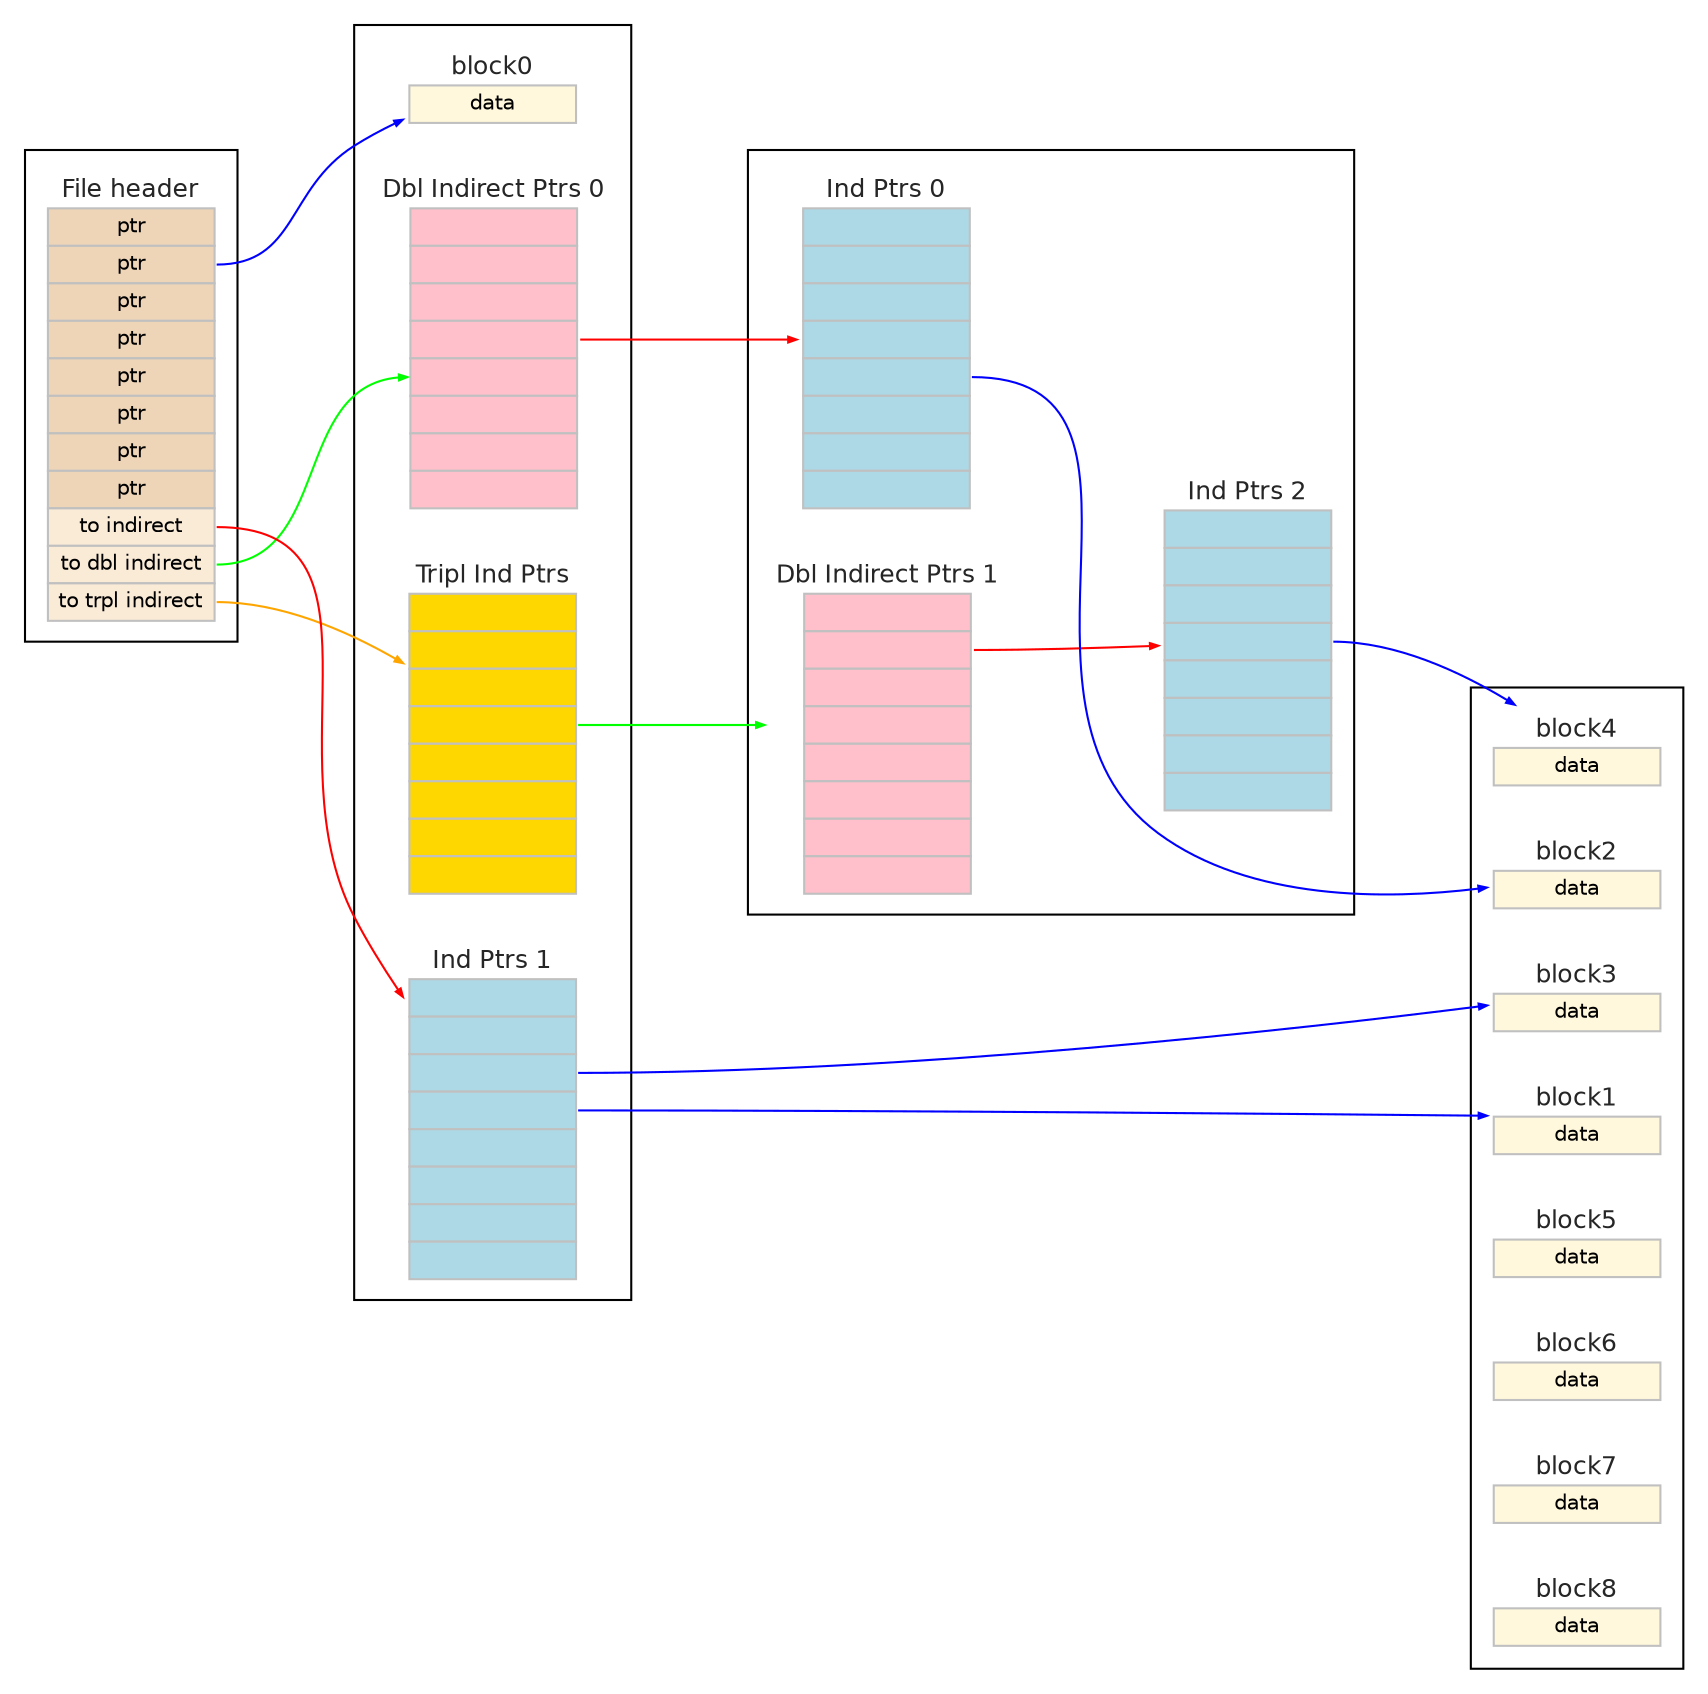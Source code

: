 digraph "memsim/diag/diagsample5" {
	graph [fontname=Helvetica rankdir=LR ranksep=1.0]
	node [fontname=Helvetica fontsize=8 margin="0.04 0.04" shape=none width=0.4]
	edge [arrowsize=0.4]
	top:9 -> dbox0:4 [color=green]
	top:10 -> tbox0 [color=orange]
	dbox1:1 -> ibox2 [color=red]
	tbox0:3 -> dbox1 [color=green]
	top:8 -> ibox1 [color=red]
	ibox0:4 -> tiny2 [color=blue]
	ibox1:3 -> tiny1 [color=blue]
	ibox1:2 -> tiny3 [color=blue]
	ibox2:3 -> tiny4 [color=blue]
	top:1 -> tiny0 [color=blue]
	dbox0:3 -> ibox0 [color=red]
	subgraph cluster_first {
		top [label=<<table border="0.1" cellborder="1" cellspacing="0"><TR><TD border="0.0" ><font face="helvetica" color="grey15" point-size="12">File header</font></TD></TR><tr><td align="text" color="grey" bgcolor="bisque2" height="18" fixedsize="true" width="80" port="0"><font point-size="10">ptr</font></td></tr><tr><td align="text" color="grey" bgcolor="bisque2" height="18" fixedsize="true" width="80" port="1"><font point-size="10">ptr</font></td></tr><tr><td align="text" color="grey" bgcolor="bisque2" height="18" fixedsize="true" width="80" port="2"><font point-size="10">ptr</font></td></tr><tr><td align="text" color="grey" bgcolor="bisque2" height="18" fixedsize="true" width="80" port="3"><font point-size="10">ptr</font></td></tr><tr><td align="text" color="grey" bgcolor="bisque2" height="18" fixedsize="true" width="80" port="4"><font point-size="10">ptr</font></td></tr><tr><td align="text" color="grey" bgcolor="bisque2" height="18" fixedsize="true" width="80" port="5"><font point-size="10">ptr</font></td></tr><tr><td align="text" color="grey" bgcolor="bisque2" height="18" fixedsize="true" width="80" port="6"><font point-size="10">ptr</font></td></tr><tr><td align="text" color="grey" bgcolor="bisque2" height="18" fixedsize="true" width="80" port="7"><font point-size="10">ptr</font></td></tr><tr><td align="text" color="grey" bgcolor="antiquewhite" height="18" fixedsize="true" width="80" port="8"><font point-size="10">to indirect</font></td></tr><tr><td align="text" color="grey" bgcolor="antiquewhite" height="18" fixedsize="true" width="80" port="9"><font point-size="10">to dbl indirect</font></td></tr><tr><td align="text" color="grey" bgcolor="antiquewhite" height="18" fixedsize="true" width="80" port="10"><font point-size="10">to trpl indirect</font></td></tr></table>>]
		rank=sink
	}
	subgraph cluster_second {
		ibox1 [label=<<table border="0.1" cellborder="1" cellspacing="0"><TR><TD border="0.0" ><font face="helvetica" color="grey15" point-size="12">Ind Ptrs 1</font></TD></TR><tr><td align="text" color="grey" bgcolor="lightblue" height="18" fixedsize="true" width="80" port="0"><font point-size="10"> </font></td></tr><tr><td align="text" color="grey" bgcolor="lightblue" height="18" fixedsize="true" width="80" port="1"><font point-size="10"> </font></td></tr><tr><td align="text" color="grey" bgcolor="lightblue" height="18" fixedsize="true" width="80" port="2"><font point-size="10"> </font></td></tr><tr><td align="text" color="grey" bgcolor="lightblue" height="18" fixedsize="true" width="80" port="3"><font point-size="10"> </font></td></tr><tr><td align="text" color="grey" bgcolor="lightblue" height="18" fixedsize="true" width="80" port="4"><font point-size="10"> </font></td></tr><tr><td align="text" color="grey" bgcolor="lightblue" height="18" fixedsize="true" width="80" port="5"><font point-size="10"> </font></td></tr><tr><td align="text" color="grey" bgcolor="lightblue" height="18" fixedsize="true" width="80" port="6"><font point-size="10"> </font></td></tr><tr><td align="text" color="grey" bgcolor="lightblue" height="18" fixedsize="true" width="80" port="7"><font point-size="10"> </font></td></tr></table>>]
		dbox0 [label=<<table border="0.1" cellborder="1" cellspacing="0"><TR><TD border="0.0" ><font face="helvetica" color="grey15" point-size="12">Dbl Indirect Ptrs 0</font></TD></TR><tr><td align="text" color="grey" bgcolor="pink" height="18" fixedsize="true" width="80" port="0"><font point-size="10"> </font></td></tr><tr><td align="text" color="grey" bgcolor="pink" height="18" fixedsize="true" width="80" port="1"><font point-size="10"> </font></td></tr><tr><td align="text" color="grey" bgcolor="pink" height="18" fixedsize="true" width="80" port="2"><font point-size="10"> </font></td></tr><tr><td align="text" color="grey" bgcolor="pink" height="18" fixedsize="true" width="80" port="3"><font point-size="10"> </font></td></tr><tr><td align="text" color="grey" bgcolor="pink" height="18" fixedsize="true" width="80" port="4"><font point-size="10"> </font></td></tr><tr><td align="text" color="grey" bgcolor="pink" height="18" fixedsize="true" width="80" port="5"><font point-size="10"> </font></td></tr><tr><td align="text" color="grey" bgcolor="pink" height="18" fixedsize="true" width="80" port="6"><font point-size="10"> </font></td></tr><tr><td align="text" color="grey" bgcolor="pink" height="18" fixedsize="true" width="80" port="7"><font point-size="10"> </font></td></tr></table>>]
		tbox0 [label=<<table border="0.1" cellborder="1" cellspacing="0"><TR><TD border="0.0" ><font face="helvetica" color="grey15" point-size="12">Tripl Ind Ptrs</font></TD></TR><tr><td align="text" color="grey" bgcolor="gold" height="18" fixedsize="true" width="80" port="0"><font point-size="10"> </font></td></tr><tr><td align="text" color="grey" bgcolor="gold" height="18" fixedsize="true" width="80" port="1"><font point-size="10"> </font></td></tr><tr><td align="text" color="grey" bgcolor="gold" height="18" fixedsize="true" width="80" port="2"><font point-size="10"> </font></td></tr><tr><td align="text" color="grey" bgcolor="gold" height="18" fixedsize="true" width="80" port="3"><font point-size="10"> </font></td></tr><tr><td align="text" color="grey" bgcolor="gold" height="18" fixedsize="true" width="80" port="4"><font point-size="10"> </font></td></tr><tr><td align="text" color="grey" bgcolor="gold" height="18" fixedsize="true" width="80" port="5"><font point-size="10"> </font></td></tr><tr><td align="text" color="grey" bgcolor="gold" height="18" fixedsize="true" width="80" port="6"><font point-size="10"> </font></td></tr><tr><td align="text" color="grey" bgcolor="gold" height="18" fixedsize="true" width="80" port="7"><font point-size="10"> </font></td></tr></table>>]
		tiny0 [label=<<table border="0.1" cellborder="1" cellspacing="0"><TR><TD border="0.0" ><font face="helvetica" color="grey15" point-size="12">block0</font></TD></TR><tr><td align="text" color="grey" bgcolor="cornsilk" height="18" fixedsize="true" width="80" port="only"><font point-size="10">data</font></td></tr></table>>]
		rank=same
	}
	subgraph cluster_third {
		ibox0 [label=<<table border="0.1" cellborder="1" cellspacing="0"><TR><TD border="0.0" ><font face="helvetica" color="grey15" point-size="12">Ind Ptrs 0</font></TD></TR><tr><td align="text" color="grey" bgcolor="lightblue" height="18" fixedsize="true" width="80" port="0"><font point-size="10"> </font></td></tr><tr><td align="text" color="grey" bgcolor="lightblue" height="18" fixedsize="true" width="80" port="1"><font point-size="10"> </font></td></tr><tr><td align="text" color="grey" bgcolor="lightblue" height="18" fixedsize="true" width="80" port="2"><font point-size="10"> </font></td></tr><tr><td align="text" color="grey" bgcolor="lightblue" height="18" fixedsize="true" width="80" port="3"><font point-size="10"> </font></td></tr><tr><td align="text" color="grey" bgcolor="lightblue" height="18" fixedsize="true" width="80" port="4"><font point-size="10"> </font></td></tr><tr><td align="text" color="grey" bgcolor="lightblue" height="18" fixedsize="true" width="80" port="5"><font point-size="10"> </font></td></tr><tr><td align="text" color="grey" bgcolor="lightblue" height="18" fixedsize="true" width="80" port="6"><font point-size="10"> </font></td></tr><tr><td align="text" color="grey" bgcolor="lightblue" height="18" fixedsize="true" width="80" port="7"><font point-size="10"> </font></td></tr></table>>]
		ibox2 [label=<<table border="0.1" cellborder="1" cellspacing="0"><TR><TD border="0.0" ><font face="helvetica" color="grey15" point-size="12">Ind Ptrs 2</font></TD></TR><tr><td align="text" color="grey" bgcolor="lightblue" height="18" fixedsize="true" width="80" port="0"><font point-size="10"> </font></td></tr><tr><td align="text" color="grey" bgcolor="lightblue" height="18" fixedsize="true" width="80" port="1"><font point-size="10"> </font></td></tr><tr><td align="text" color="grey" bgcolor="lightblue" height="18" fixedsize="true" width="80" port="2"><font point-size="10"> </font></td></tr><tr><td align="text" color="grey" bgcolor="lightblue" height="18" fixedsize="true" width="80" port="3"><font point-size="10"> </font></td></tr><tr><td align="text" color="grey" bgcolor="lightblue" height="18" fixedsize="true" width="80" port="4"><font point-size="10"> </font></td></tr><tr><td align="text" color="grey" bgcolor="lightblue" height="18" fixedsize="true" width="80" port="5"><font point-size="10"> </font></td></tr><tr><td align="text" color="grey" bgcolor="lightblue" height="18" fixedsize="true" width="80" port="6"><font point-size="10"> </font></td></tr><tr><td align="text" color="grey" bgcolor="lightblue" height="18" fixedsize="true" width="80" port="7"><font point-size="10"> </font></td></tr></table>>]
		dbox1 [label=<<table border="0.1" cellborder="1" cellspacing="0"><TR><TD border="0.0" ><font face="helvetica" color="grey15" point-size="12">Dbl Indirect Ptrs 1</font></TD></TR><tr><td align="text" color="grey" bgcolor="pink" height="18" fixedsize="true" width="80" port="0"><font point-size="10"> </font></td></tr><tr><td align="text" color="grey" bgcolor="pink" height="18" fixedsize="true" width="80" port="1"><font point-size="10"> </font></td></tr><tr><td align="text" color="grey" bgcolor="pink" height="18" fixedsize="true" width="80" port="2"><font point-size="10"> </font></td></tr><tr><td align="text" color="grey" bgcolor="pink" height="18" fixedsize="true" width="80" port="3"><font point-size="10"> </font></td></tr><tr><td align="text" color="grey" bgcolor="pink" height="18" fixedsize="true" width="80" port="4"><font point-size="10"> </font></td></tr><tr><td align="text" color="grey" bgcolor="pink" height="18" fixedsize="true" width="80" port="5"><font point-size="10"> </font></td></tr><tr><td align="text" color="grey" bgcolor="pink" height="18" fixedsize="true" width="80" port="6"><font point-size="10"> </font></td></tr><tr><td align="text" color="grey" bgcolor="pink" height="18" fixedsize="true" width="80" port="7"><font point-size="10"> </font></td></tr></table>>]
		rank=same
	}
	subgraph cluster_fourth {
		tiny0 [label=<<table border="0.1" cellborder="1" cellspacing="0"><TR><TD border="0.0" ><font face="helvetica" color="grey15" point-size="12">block0</font></TD></TR><tr><td align="text" color="grey" bgcolor="cornsilk" height="18" fixedsize="true" width="80" port="only"><font point-size="10">data</font></td></tr></table>>]
		tiny1 [label=<<table border="0.1" cellborder="1" cellspacing="0"><TR><TD border="0.0" ><font face="helvetica" color="grey15" point-size="12">block1</font></TD></TR><tr><td align="text" color="grey" bgcolor="cornsilk" height="18" fixedsize="true" width="80" port="only"><font point-size="10">data</font></td></tr></table>>]
		tiny2 [label=<<table border="0.1" cellborder="1" cellspacing="0"><TR><TD border="0.0" ><font face="helvetica" color="grey15" point-size="12">block2</font></TD></TR><tr><td align="text" color="grey" bgcolor="cornsilk" height="18" fixedsize="true" width="80" port="only"><font point-size="10">data</font></td></tr></table>>]
		tiny3 [label=<<table border="0.1" cellborder="1" cellspacing="0"><TR><TD border="0.0" ><font face="helvetica" color="grey15" point-size="12">block3</font></TD></TR><tr><td align="text" color="grey" bgcolor="cornsilk" height="18" fixedsize="true" width="80" port="only"><font point-size="10">data</font></td></tr></table>>]
		tiny4 [label=<<table border="0.1" cellborder="1" cellspacing="0"><TR><TD border="0.0" ><font face="helvetica" color="grey15" point-size="12">block4</font></TD></TR><tr><td align="text" color="grey" bgcolor="cornsilk" height="18" fixedsize="true" width="80" port="only"><font point-size="10">data</font></td></tr></table>>]
		tiny5 [label=<<table border="0.1" cellborder="1" cellspacing="0"><TR><TD border="0.0" ><font face="helvetica" color="grey15" point-size="12">block5</font></TD></TR><tr><td align="text" color="grey" bgcolor="cornsilk" height="18" fixedsize="true" width="80" port="only"><font point-size="10">data</font></td></tr></table>>]
		tiny6 [label=<<table border="0.1" cellborder="1" cellspacing="0"><TR><TD border="0.0" ><font face="helvetica" color="grey15" point-size="12">block6</font></TD></TR><tr><td align="text" color="grey" bgcolor="cornsilk" height="18" fixedsize="true" width="80" port="only"><font point-size="10">data</font></td></tr></table>>]
		tiny7 [label=<<table border="0.1" cellborder="1" cellspacing="0"><TR><TD border="0.0" ><font face="helvetica" color="grey15" point-size="12">block7</font></TD></TR><tr><td align="text" color="grey" bgcolor="cornsilk" height="18" fixedsize="true" width="80" port="only"><font point-size="10">data</font></td></tr></table>>]
		tiny8 [label=<<table border="0.1" cellborder="1" cellspacing="0"><TR><TD border="0.0" ><font face="helvetica" color="grey15" point-size="12">block8</font></TD></TR><tr><td align="text" color="grey" bgcolor="cornsilk" height="18" fixedsize="true" width="80" port="only"><font point-size="10">data</font></td></tr></table>>]
		rank=min
	}
	subgraph cluster_fifth {
		rank=source
	}
}
